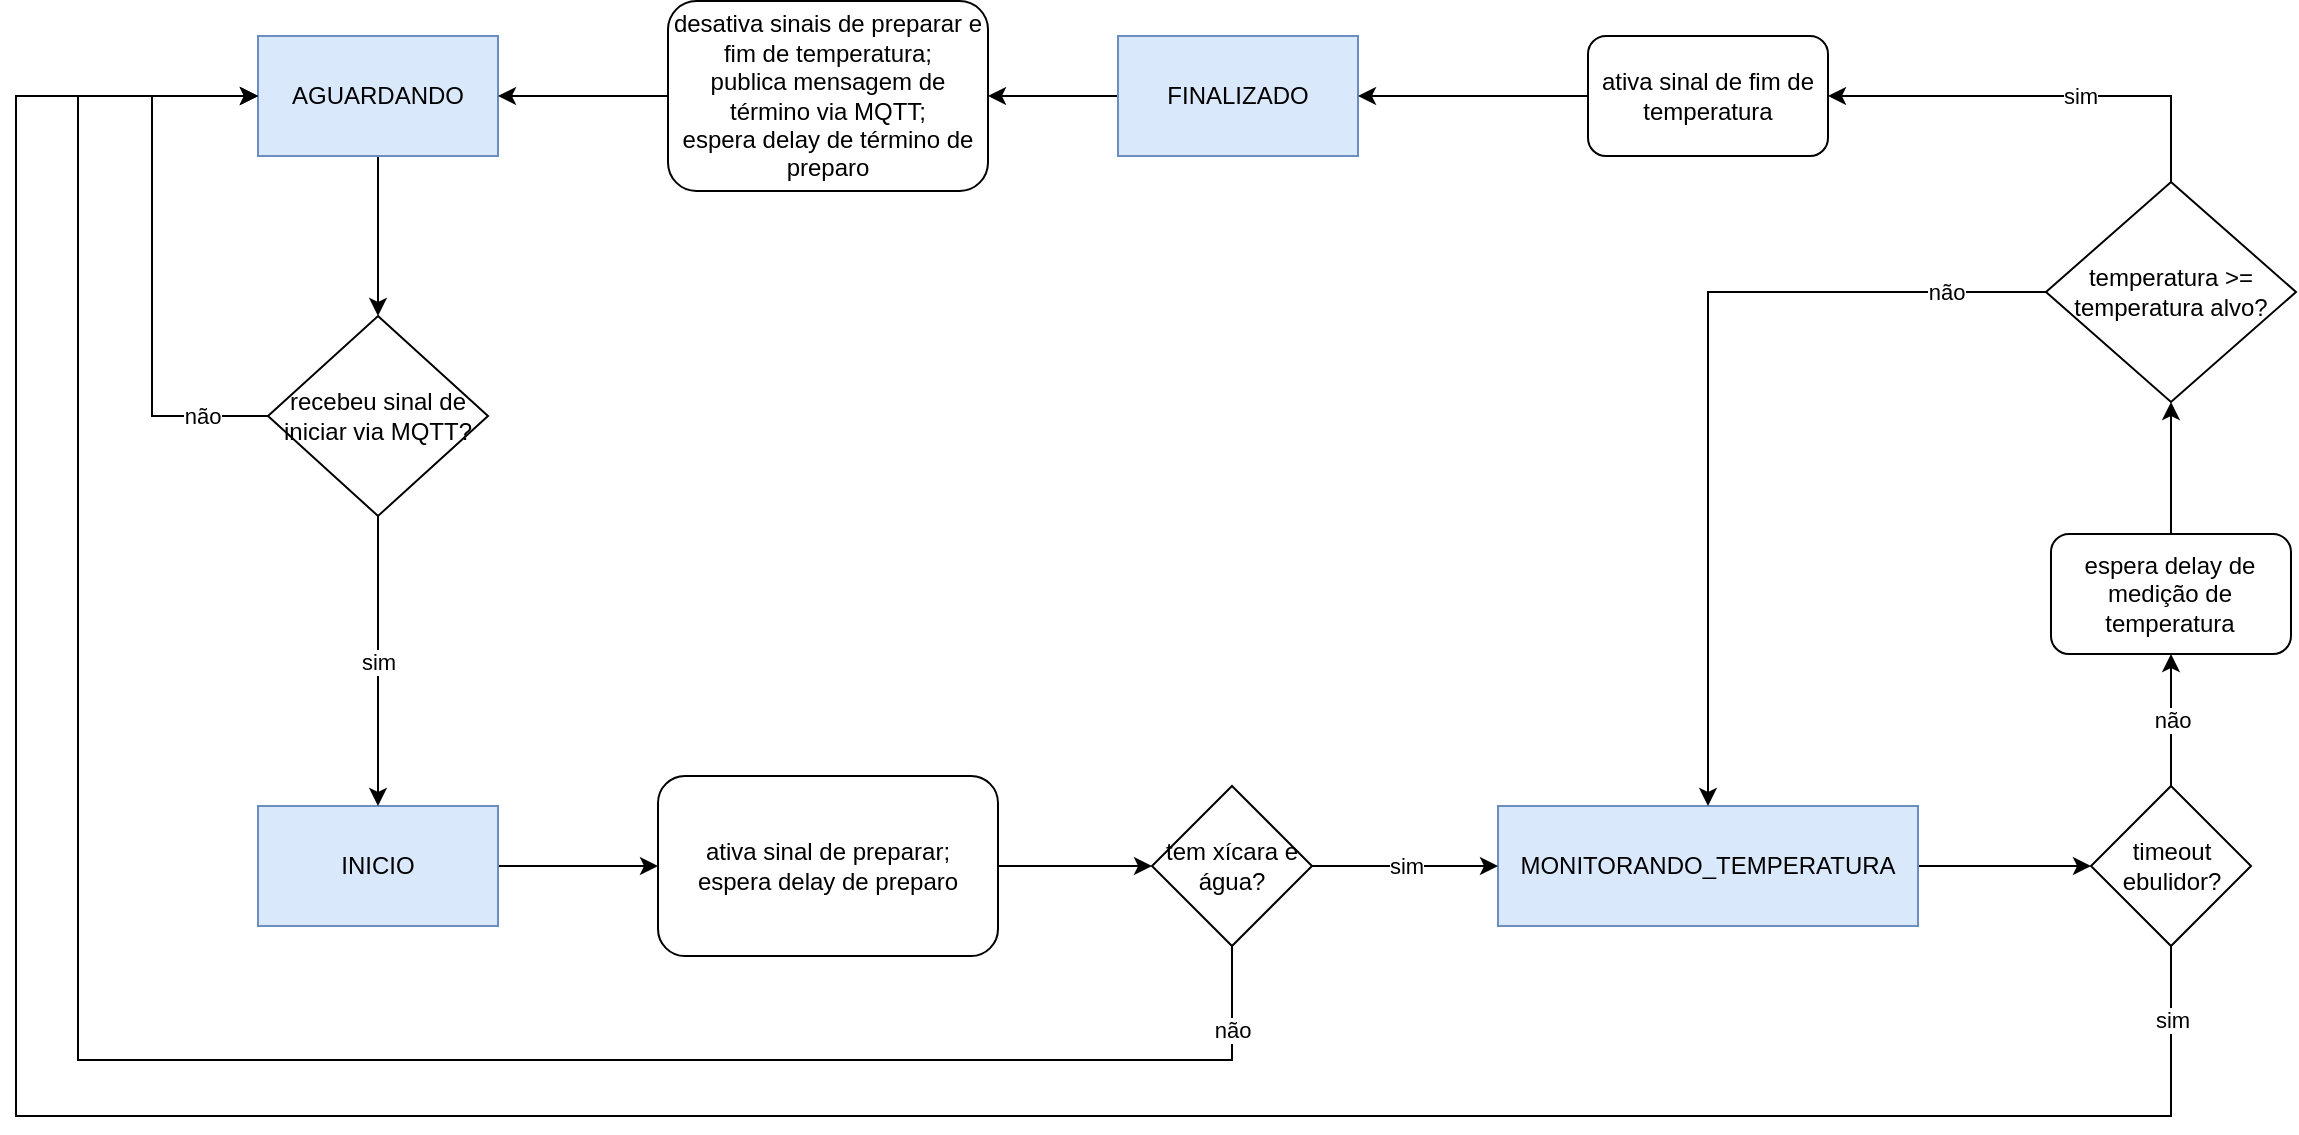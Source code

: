 <mxfile version="24.8.0">
  <diagram name="Página-1" id="BsHcdB-bG50Dmm7WPBxn">
    <mxGraphModel dx="1235" dy="655" grid="0" gridSize="10" guides="1" tooltips="1" connect="1" arrows="1" fold="1" page="0" pageScale="1" pageWidth="827" pageHeight="1169" math="0" shadow="0">
      <root>
        <mxCell id="0" />
        <mxCell id="1" parent="0" />
        <mxCell id="DsJNgyasQLabcaco0UrT-6" value="" style="edgeStyle=orthogonalEdgeStyle;rounded=0;orthogonalLoop=1;jettySize=auto;html=1;" edge="1" parent="1" source="DsJNgyasQLabcaco0UrT-1" target="DsJNgyasQLabcaco0UrT-5">
          <mxGeometry relative="1" as="geometry" />
        </mxCell>
        <mxCell id="DsJNgyasQLabcaco0UrT-1" value="AGUARDANDO" style="rounded=0;whiteSpace=wrap;html=1;fillColor=#dae8fc;strokeColor=#6c8ebf;" vertex="1" parent="1">
          <mxGeometry x="170" y="90" width="120" height="60" as="geometry" />
        </mxCell>
        <mxCell id="DsJNgyasQLabcaco0UrT-10" value="" style="edgeStyle=orthogonalEdgeStyle;rounded=0;orthogonalLoop=1;jettySize=auto;html=1;entryX=0;entryY=0.5;entryDx=0;entryDy=0;" edge="1" parent="1" source="DsJNgyasQLabcaco0UrT-2" target="DsJNgyasQLabcaco0UrT-15">
          <mxGeometry relative="1" as="geometry" />
        </mxCell>
        <mxCell id="DsJNgyasQLabcaco0UrT-2" value="INICIO" style="rounded=0;whiteSpace=wrap;html=1;fillColor=#dae8fc;strokeColor=#6c8ebf;" vertex="1" parent="1">
          <mxGeometry x="170" y="475" width="120" height="60" as="geometry" />
        </mxCell>
        <mxCell id="DsJNgyasQLabcaco0UrT-28" style="edgeStyle=orthogonalEdgeStyle;rounded=0;orthogonalLoop=1;jettySize=auto;html=1;" edge="1" parent="1" source="DsJNgyasQLabcaco0UrT-3" target="DsJNgyasQLabcaco0UrT-29">
          <mxGeometry relative="1" as="geometry">
            <mxPoint x="520" y="120" as="targetPoint" />
          </mxGeometry>
        </mxCell>
        <mxCell id="DsJNgyasQLabcaco0UrT-3" value="FINALIZADO" style="rounded=0;whiteSpace=wrap;html=1;fillColor=#dae8fc;strokeColor=#6c8ebf;" vertex="1" parent="1">
          <mxGeometry x="600" y="90" width="120" height="60" as="geometry" />
        </mxCell>
        <mxCell id="DsJNgyasQLabcaco0UrT-17" value="" style="edgeStyle=orthogonalEdgeStyle;rounded=0;orthogonalLoop=1;jettySize=auto;html=1;" edge="1" parent="1" source="DsJNgyasQLabcaco0UrT-4" target="DsJNgyasQLabcaco0UrT-16">
          <mxGeometry relative="1" as="geometry" />
        </mxCell>
        <mxCell id="DsJNgyasQLabcaco0UrT-4" value="MONITORANDO_TEMPERATURA" style="rounded=0;whiteSpace=wrap;html=1;fillColor=#dae8fc;strokeColor=#6c8ebf;" vertex="1" parent="1">
          <mxGeometry x="790" y="475" width="210" height="60" as="geometry" />
        </mxCell>
        <mxCell id="DsJNgyasQLabcaco0UrT-7" value="não" style="edgeStyle=orthogonalEdgeStyle;rounded=0;orthogonalLoop=1;jettySize=auto;html=1;entryX=0;entryY=0.5;entryDx=0;entryDy=0;" edge="1" parent="1" source="DsJNgyasQLabcaco0UrT-5" target="DsJNgyasQLabcaco0UrT-1">
          <mxGeometry x="-0.749" relative="1" as="geometry">
            <Array as="points">
              <mxPoint x="117" y="280" />
              <mxPoint x="117" y="120" />
            </Array>
            <mxPoint x="1" as="offset" />
          </mxGeometry>
        </mxCell>
        <mxCell id="DsJNgyasQLabcaco0UrT-8" value="sim" style="edgeStyle=orthogonalEdgeStyle;rounded=0;orthogonalLoop=1;jettySize=auto;html=1;entryX=0.5;entryY=0;entryDx=0;entryDy=0;" edge="1" parent="1" source="DsJNgyasQLabcaco0UrT-5" target="DsJNgyasQLabcaco0UrT-2">
          <mxGeometry relative="1" as="geometry" />
        </mxCell>
        <mxCell id="DsJNgyasQLabcaco0UrT-5" value="recebeu sinal de iniciar via MQTT?" style="rhombus;whiteSpace=wrap;html=1;rounded=0;" vertex="1" parent="1">
          <mxGeometry x="175" y="230" width="110" height="100" as="geometry" />
        </mxCell>
        <mxCell id="DsJNgyasQLabcaco0UrT-12" value="não" style="edgeStyle=orthogonalEdgeStyle;rounded=0;orthogonalLoop=1;jettySize=auto;html=1;entryX=0;entryY=0.5;entryDx=0;entryDy=0;" edge="1" parent="1" source="DsJNgyasQLabcaco0UrT-9" target="DsJNgyasQLabcaco0UrT-1">
          <mxGeometry x="-0.93" relative="1" as="geometry">
            <Array as="points">
              <mxPoint x="657" y="602" />
              <mxPoint x="80" y="602" />
              <mxPoint x="80" y="120" />
            </Array>
            <mxPoint as="offset" />
          </mxGeometry>
        </mxCell>
        <mxCell id="DsJNgyasQLabcaco0UrT-13" value="sim" style="edgeStyle=orthogonalEdgeStyle;rounded=0;orthogonalLoop=1;jettySize=auto;html=1;entryX=0;entryY=0.5;entryDx=0;entryDy=0;" edge="1" parent="1" source="DsJNgyasQLabcaco0UrT-9" target="DsJNgyasQLabcaco0UrT-4">
          <mxGeometry relative="1" as="geometry" />
        </mxCell>
        <mxCell id="DsJNgyasQLabcaco0UrT-9" value="tem xícara e água?" style="rhombus;whiteSpace=wrap;html=1;rounded=0;" vertex="1" parent="1">
          <mxGeometry x="617" y="465" width="80" height="80" as="geometry" />
        </mxCell>
        <mxCell id="DsJNgyasQLabcaco0UrT-31" style="edgeStyle=orthogonalEdgeStyle;rounded=0;orthogonalLoop=1;jettySize=auto;html=1;entryX=0;entryY=0.5;entryDx=0;entryDy=0;" edge="1" parent="1" source="DsJNgyasQLabcaco0UrT-15" target="DsJNgyasQLabcaco0UrT-9">
          <mxGeometry relative="1" as="geometry" />
        </mxCell>
        <mxCell id="DsJNgyasQLabcaco0UrT-15" value="ativa sinal de preparar;&lt;div&gt;espera delay de preparo&lt;/div&gt;" style="rounded=1;whiteSpace=wrap;html=1;" vertex="1" parent="1">
          <mxGeometry x="370" y="460" width="170" height="90" as="geometry" />
        </mxCell>
        <mxCell id="DsJNgyasQLabcaco0UrT-19" value="sim" style="edgeStyle=orthogonalEdgeStyle;rounded=0;orthogonalLoop=1;jettySize=auto;html=1;entryX=0;entryY=0.5;entryDx=0;entryDy=0;" edge="1" parent="1" source="DsJNgyasQLabcaco0UrT-16" target="DsJNgyasQLabcaco0UrT-1">
          <mxGeometry x="-0.96" relative="1" as="geometry">
            <Array as="points">
              <mxPoint x="1127" y="630" />
              <mxPoint x="49" y="630" />
              <mxPoint x="49" y="120" />
            </Array>
            <mxPoint y="1" as="offset" />
          </mxGeometry>
        </mxCell>
        <mxCell id="DsJNgyasQLabcaco0UrT-32" value="não" style="edgeStyle=orthogonalEdgeStyle;rounded=0;orthogonalLoop=1;jettySize=auto;html=1;" edge="1" parent="1" source="DsJNgyasQLabcaco0UrT-16" target="DsJNgyasQLabcaco0UrT-33">
          <mxGeometry relative="1" as="geometry">
            <mxPoint x="1266.647" y="347.824" as="targetPoint" />
          </mxGeometry>
        </mxCell>
        <mxCell id="DsJNgyasQLabcaco0UrT-16" value="timeout ebulidor?" style="rhombus;whiteSpace=wrap;html=1;rounded=0;" vertex="1" parent="1">
          <mxGeometry x="1086.5" y="465" width="80" height="80" as="geometry" />
        </mxCell>
        <mxCell id="DsJNgyasQLabcaco0UrT-22" value="não" style="edgeStyle=orthogonalEdgeStyle;rounded=0;orthogonalLoop=1;jettySize=auto;html=1;entryX=0.5;entryY=0;entryDx=0;entryDy=0;" edge="1" parent="1" source="DsJNgyasQLabcaco0UrT-20" target="DsJNgyasQLabcaco0UrT-4">
          <mxGeometry x="-0.763" relative="1" as="geometry">
            <mxPoint as="offset" />
          </mxGeometry>
        </mxCell>
        <mxCell id="DsJNgyasQLabcaco0UrT-23" value="sim" style="edgeStyle=orthogonalEdgeStyle;rounded=0;orthogonalLoop=1;jettySize=auto;html=1;" edge="1" parent="1" source="DsJNgyasQLabcaco0UrT-20" target="DsJNgyasQLabcaco0UrT-26">
          <mxGeometry x="-0.174" relative="1" as="geometry">
            <mxPoint x="940" y="120" as="targetPoint" />
            <Array as="points">
              <mxPoint x="1127" y="120" />
            </Array>
            <mxPoint as="offset" />
          </mxGeometry>
        </mxCell>
        <mxCell id="DsJNgyasQLabcaco0UrT-20" value="temperatura &amp;gt;= temperatura alvo?" style="rhombus;whiteSpace=wrap;html=1;rounded=0;" vertex="1" parent="1">
          <mxGeometry x="1064" y="163" width="125" height="110" as="geometry" />
        </mxCell>
        <mxCell id="DsJNgyasQLabcaco0UrT-27" style="edgeStyle=orthogonalEdgeStyle;rounded=0;orthogonalLoop=1;jettySize=auto;html=1;entryX=1;entryY=0.5;entryDx=0;entryDy=0;" edge="1" parent="1" source="DsJNgyasQLabcaco0UrT-26" target="DsJNgyasQLabcaco0UrT-3">
          <mxGeometry relative="1" as="geometry" />
        </mxCell>
        <mxCell id="DsJNgyasQLabcaco0UrT-26" value="ativa sinal de fim de temperatura" style="rounded=1;whiteSpace=wrap;html=1;" vertex="1" parent="1">
          <mxGeometry x="835" y="90" width="120" height="60" as="geometry" />
        </mxCell>
        <mxCell id="DsJNgyasQLabcaco0UrT-30" style="edgeStyle=orthogonalEdgeStyle;rounded=0;orthogonalLoop=1;jettySize=auto;html=1;entryX=1;entryY=0.5;entryDx=0;entryDy=0;" edge="1" parent="1" source="DsJNgyasQLabcaco0UrT-29" target="DsJNgyasQLabcaco0UrT-1">
          <mxGeometry relative="1" as="geometry" />
        </mxCell>
        <mxCell id="DsJNgyasQLabcaco0UrT-29" value="desativa sinais de preparar e fim de temperatura;&lt;div&gt;publica mensagem de término via MQTT;&lt;br&gt;&lt;div&gt;espera delay de término de preparo&lt;/div&gt;&lt;/div&gt;" style="rounded=1;whiteSpace=wrap;html=1;" vertex="1" parent="1">
          <mxGeometry x="375" y="72.5" width="160" height="95" as="geometry" />
        </mxCell>
        <mxCell id="DsJNgyasQLabcaco0UrT-34" style="edgeStyle=orthogonalEdgeStyle;rounded=0;orthogonalLoop=1;jettySize=auto;html=1;entryX=0.5;entryY=1;entryDx=0;entryDy=0;" edge="1" parent="1" source="DsJNgyasQLabcaco0UrT-33" target="DsJNgyasQLabcaco0UrT-20">
          <mxGeometry relative="1" as="geometry" />
        </mxCell>
        <mxCell id="DsJNgyasQLabcaco0UrT-33" value="espera delay de medição de temperatura" style="rounded=1;whiteSpace=wrap;html=1;" vertex="1" parent="1">
          <mxGeometry x="1066.497" y="339.004" width="120" height="60" as="geometry" />
        </mxCell>
      </root>
    </mxGraphModel>
  </diagram>
</mxfile>
